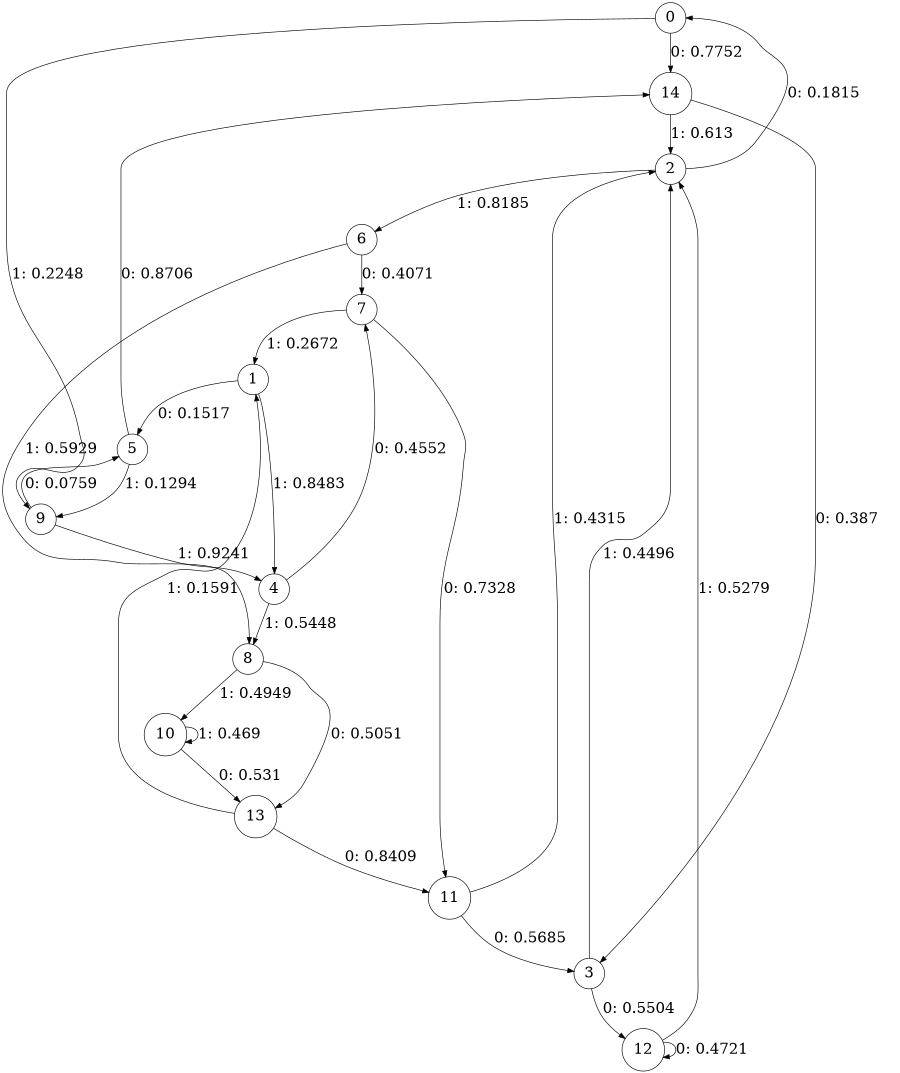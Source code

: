 digraph "ch2randomL4" {
size = "6,8.5";
ratio = "fill";
node [shape = circle];
node [fontsize = 24];
edge [fontsize = 24];
0 -> 14 [label = "0: 0.7752   "];
0 -> 9 [label = "1: 0.2248   "];
1 -> 5 [label = "0: 0.1517   "];
1 -> 4 [label = "1: 0.8483   "];
2 -> 0 [label = "0: 0.1815   "];
2 -> 6 [label = "1: 0.8185   "];
3 -> 12 [label = "0: 0.5504   "];
3 -> 2 [label = "1: 0.4496   "];
4 -> 7 [label = "0: 0.4552   "];
4 -> 8 [label = "1: 0.5448   "];
5 -> 14 [label = "0: 0.8706   "];
5 -> 9 [label = "1: 0.1294   "];
6 -> 7 [label = "0: 0.4071   "];
6 -> 8 [label = "1: 0.5929   "];
7 -> 11 [label = "0: 0.7328   "];
7 -> 1 [label = "1: 0.2672   "];
8 -> 13 [label = "0: 0.5051   "];
8 -> 10 [label = "1: 0.4949   "];
9 -> 5 [label = "0: 0.0759   "];
9 -> 4 [label = "1: 0.9241   "];
10 -> 13 [label = "0: 0.531    "];
10 -> 10 [label = "1: 0.469    "];
11 -> 3 [label = "0: 0.5685   "];
11 -> 2 [label = "1: 0.4315   "];
12 -> 12 [label = "0: 0.4721   "];
12 -> 2 [label = "1: 0.5279   "];
13 -> 11 [label = "0: 0.8409   "];
13 -> 1 [label = "1: 0.1591   "];
14 -> 3 [label = "0: 0.387    "];
14 -> 2 [label = "1: 0.613    "];
}